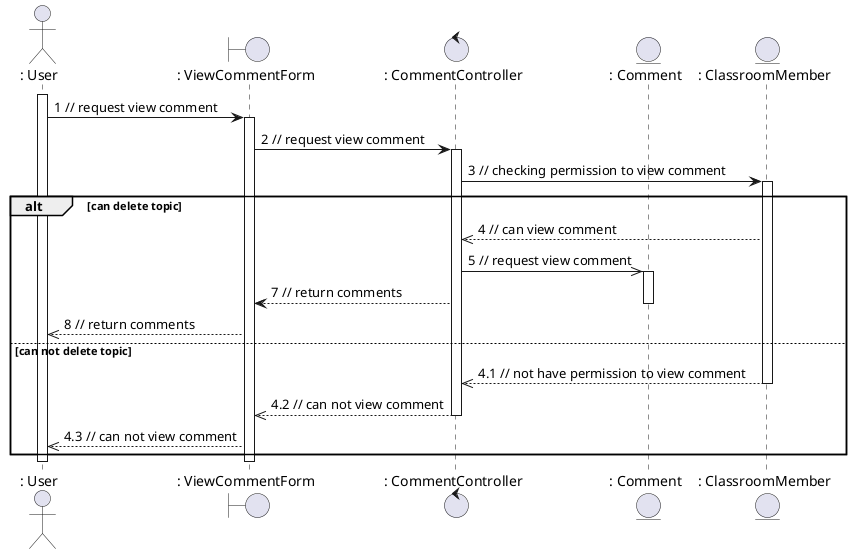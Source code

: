 @startuml viewComment

actor ": User"
boundary ": ViewCommentForm"
control ": CommentController"
entity ": Comment"
entity ": ClassroomMember"

activate ": User"

": User" -> ": ViewCommentForm": 1 // request view comment 
activate ": ViewCommentForm"
": ViewCommentForm" -> ": CommentController": 2 // request view comment
activate ": CommentController"
": CommentController" -> ": ClassroomMember": 3 // checking permission to view comment
activate ": ClassroomMember"
alt can delete topic
    ": ClassroomMember" -->> ": CommentController": 4 // can view comment
    ": CommentController" ->> ": Comment": 5 // request view comment
    activate ": Comment"
    ": CommentController" --> ": ViewCommentForm": 7 // return comments
    deactivate ": Comment"
    ": ViewCommentForm" -->> ": User": 8 // return comments
else can not delete topic
    ": ClassroomMember" -->> ": CommentController": 4.1 // not have permission to view comment
    deactivate ": ClassroomMember"
    ": CommentController" -->> ": ViewCommentForm": 4.2 // can not view comment
    deactivate ": CommentController"
    ": ViewCommentForm" -->> ": User": 4.3 // can not view comment
end

deactivate ": User"
deactivate ": ViewCommentForm"


@enduml